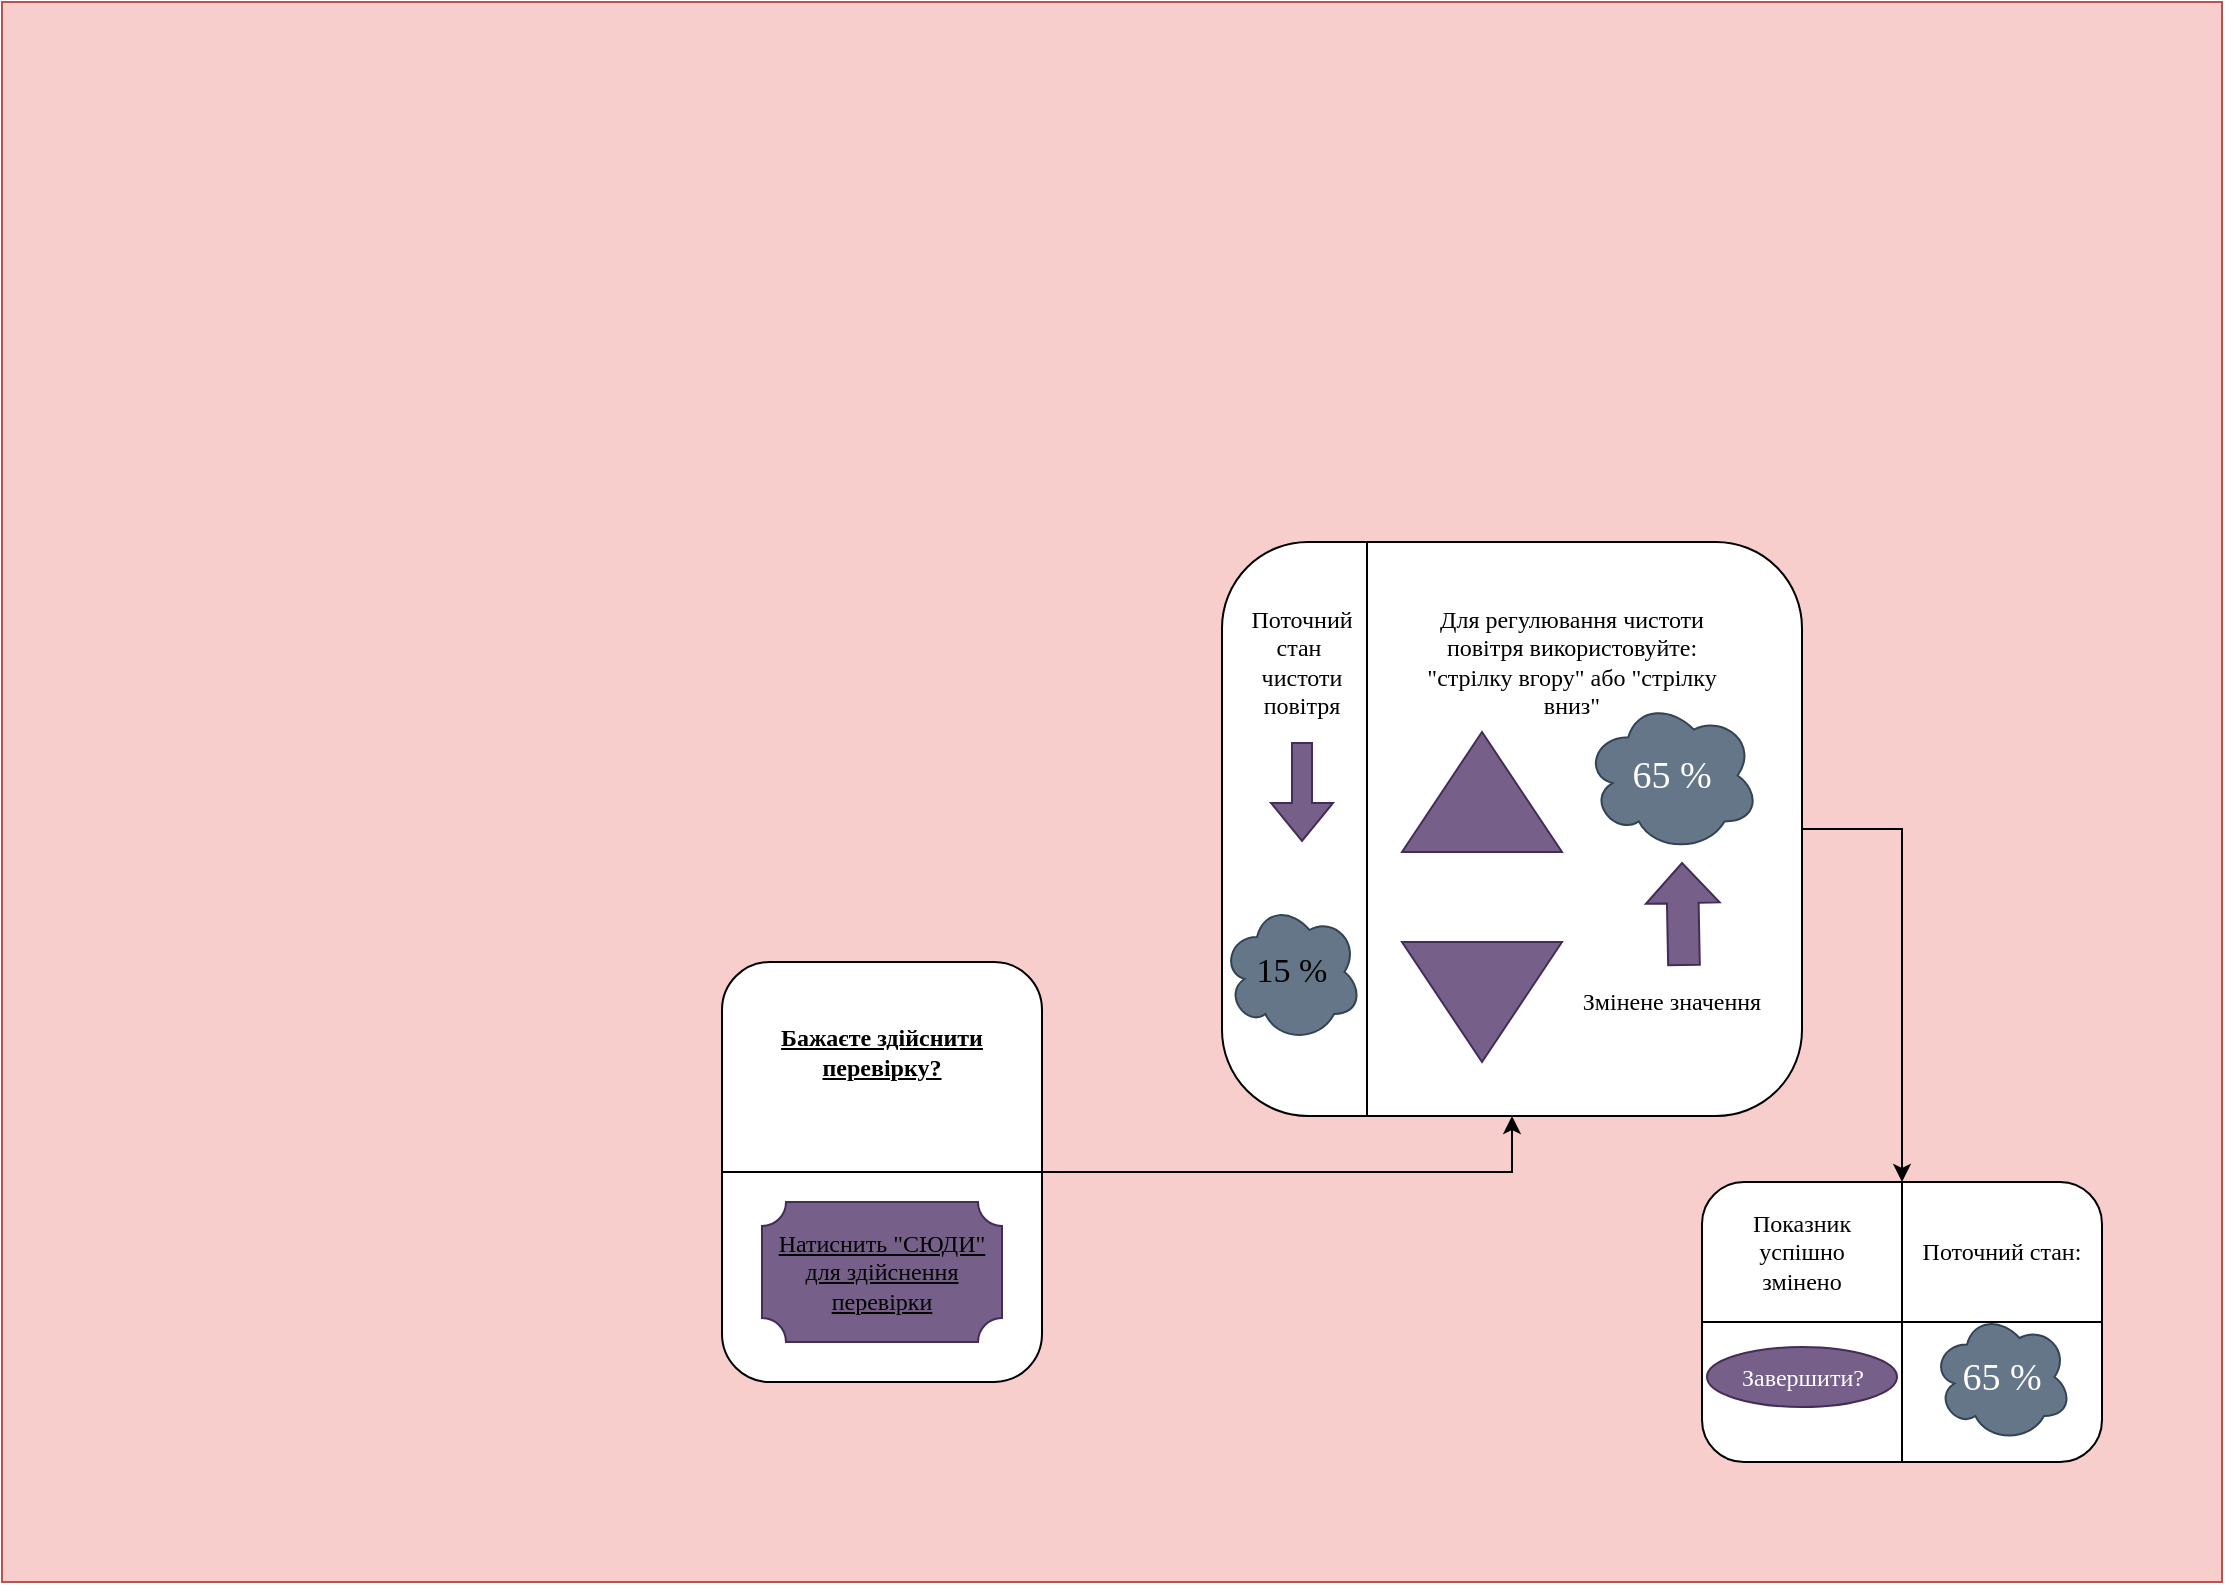 <mxfile version="21.7.5" type="device">
  <diagram name="Страница — 1" id="K8Wx1m4RjslwDhSuhDEU">
    <mxGraphModel dx="794" dy="517" grid="1" gridSize="10" guides="1" tooltips="1" connect="1" arrows="1" fold="1" page="1" pageScale="1" pageWidth="1169" pageHeight="827" math="0" shadow="0">
      <root>
        <mxCell id="0" />
        <mxCell id="1" parent="0" />
        <mxCell id="4CcN1vGno0O6_xGIugly-1" value="" style="rounded=0;whiteSpace=wrap;html=1;fillColor=#f8cecc;strokeColor=#b85450;" parent="1" vertex="1">
          <mxGeometry x="10" y="20" width="1110" height="790" as="geometry" />
        </mxCell>
        <mxCell id="0_5SW117yoGIcgHpQb6C-11" style="edgeStyle=orthogonalEdgeStyle;rounded=0;orthogonalLoop=1;jettySize=auto;html=1;exitX=1;exitY=0.5;exitDx=0;exitDy=0;entryX=0.5;entryY=1;entryDx=0;entryDy=0;" edge="1" parent="1" source="0_5SW117yoGIcgHpQb6C-1" target="0_5SW117yoGIcgHpQb6C-10">
          <mxGeometry relative="1" as="geometry" />
        </mxCell>
        <mxCell id="0_5SW117yoGIcgHpQb6C-1" value="" style="rounded=1;whiteSpace=wrap;html=1;" vertex="1" parent="1">
          <mxGeometry x="370" y="500" width="160" height="210" as="geometry" />
        </mxCell>
        <mxCell id="0_5SW117yoGIcgHpQb6C-4" value="" style="endArrow=none;html=1;rounded=0;entryX=1;entryY=0.5;entryDx=0;entryDy=0;exitX=0;exitY=0.5;exitDx=0;exitDy=0;" edge="1" parent="1" source="0_5SW117yoGIcgHpQb6C-1" target="0_5SW117yoGIcgHpQb6C-1">
          <mxGeometry width="50" height="50" relative="1" as="geometry">
            <mxPoint x="170" y="560" as="sourcePoint" />
            <mxPoint x="220" y="510" as="targetPoint" />
          </mxGeometry>
        </mxCell>
        <mxCell id="0_5SW117yoGIcgHpQb6C-5" value="&lt;b&gt;&lt;u&gt;&lt;font face=&quot;Georgia&quot;&gt;Бажаєте здійснити перевірку?&lt;/font&gt;&lt;/u&gt;&lt;/b&gt;" style="text;html=1;strokeColor=none;fillColor=none;align=center;verticalAlign=middle;whiteSpace=wrap;rounded=0;" vertex="1" parent="1">
          <mxGeometry x="380" y="500" width="140" height="90" as="geometry" />
        </mxCell>
        <mxCell id="0_5SW117yoGIcgHpQb6C-8" value="" style="verticalLabelPosition=bottom;verticalAlign=top;html=1;shape=mxgraph.basic.plaque;dx=6;whiteSpace=wrap;fillColor=#76608a;strokeColor=#432D57;fontColor=#ffffff;" vertex="1" parent="1">
          <mxGeometry x="390" y="620" width="120" height="70" as="geometry" />
        </mxCell>
        <mxCell id="0_5SW117yoGIcgHpQb6C-9" value="&lt;u style=&quot;border-color: var(--border-color);&quot;&gt;&lt;font face=&quot;Georgia&quot;&gt;Натиснить &quot;СЮДИ&quot; для здійснення перевірки&lt;/font&gt;&lt;/u&gt;" style="text;html=1;strokeColor=none;fillColor=none;align=center;verticalAlign=middle;whiteSpace=wrap;rounded=0;" vertex="1" parent="1">
          <mxGeometry x="390" y="635" width="120" height="40" as="geometry" />
        </mxCell>
        <mxCell id="0_5SW117yoGIcgHpQb6C-28" style="edgeStyle=orthogonalEdgeStyle;rounded=0;orthogonalLoop=1;jettySize=auto;html=1;exitX=1;exitY=0.5;exitDx=0;exitDy=0;" edge="1" parent="1" source="0_5SW117yoGIcgHpQb6C-10" target="0_5SW117yoGIcgHpQb6C-26">
          <mxGeometry relative="1" as="geometry" />
        </mxCell>
        <mxCell id="0_5SW117yoGIcgHpQb6C-10" value="" style="rounded=1;whiteSpace=wrap;html=1;" vertex="1" parent="1">
          <mxGeometry x="620" y="290" width="290" height="287" as="geometry" />
        </mxCell>
        <mxCell id="0_5SW117yoGIcgHpQb6C-12" value="" style="endArrow=none;html=1;rounded=0;entryX=0.25;entryY=0;entryDx=0;entryDy=0;exitX=0.25;exitY=1;exitDx=0;exitDy=0;" edge="1" parent="1" source="0_5SW117yoGIcgHpQb6C-10" target="0_5SW117yoGIcgHpQb6C-10">
          <mxGeometry width="50" height="50" relative="1" as="geometry">
            <mxPoint x="640" y="480" as="sourcePoint" />
            <mxPoint x="690" y="430" as="targetPoint" />
          </mxGeometry>
        </mxCell>
        <mxCell id="0_5SW117yoGIcgHpQb6C-13" value="&lt;font face=&quot;Georgia&quot;&gt;Поточний&lt;br&gt;стан&amp;nbsp;&lt;br&gt;чистоти&lt;br&gt;повітря&lt;/font&gt;" style="text;html=1;strokeColor=none;fillColor=none;align=center;verticalAlign=middle;whiteSpace=wrap;rounded=0;" vertex="1" parent="1">
          <mxGeometry x="630" y="310" width="60" height="80" as="geometry" />
        </mxCell>
        <mxCell id="0_5SW117yoGIcgHpQb6C-14" value="" style="shape=flexArrow;endArrow=classic;html=1;rounded=0;exitX=0.5;exitY=1;exitDx=0;exitDy=0;fillColor=#76608a;strokeColor=#432D57;" edge="1" parent="1" source="0_5SW117yoGIcgHpQb6C-13">
          <mxGeometry width="50" height="50" relative="1" as="geometry">
            <mxPoint x="650" y="439.996" as="sourcePoint" />
            <mxPoint x="660" y="440" as="targetPoint" />
          </mxGeometry>
        </mxCell>
        <mxCell id="0_5SW117yoGIcgHpQb6C-15" value="" style="ellipse;shape=cloud;whiteSpace=wrap;html=1;fillColor=#647687;fontColor=#ffffff;strokeColor=#314354;" vertex="1" parent="1">
          <mxGeometry x="620" y="470" width="70" height="70" as="geometry" />
        </mxCell>
        <mxCell id="0_5SW117yoGIcgHpQb6C-16" value="&lt;font face=&quot;Georgia&quot; style=&quot;font-size: 17px;&quot;&gt;15 %&lt;/font&gt;" style="text;html=1;strokeColor=none;fillColor=none;align=center;verticalAlign=middle;whiteSpace=wrap;rounded=0;" vertex="1" parent="1">
          <mxGeometry x="625" y="490" width="60" height="30" as="geometry" />
        </mxCell>
        <mxCell id="0_5SW117yoGIcgHpQb6C-17" value="&lt;font face=&quot;Georgia&quot;&gt;Для регулювання чистоти повітря використовуйте: &quot;стрілку вгору&quot; або &quot;стрілку вниз&quot;&lt;/font&gt;" style="text;html=1;strokeColor=none;fillColor=none;align=center;verticalAlign=middle;whiteSpace=wrap;rounded=0;" vertex="1" parent="1">
          <mxGeometry x="710" y="295" width="170" height="110" as="geometry" />
        </mxCell>
        <mxCell id="0_5SW117yoGIcgHpQb6C-18" value="" style="triangle;whiteSpace=wrap;html=1;rotation=90;fillColor=#76608a;fontColor=#ffffff;strokeColor=#432D57;" vertex="1" parent="1">
          <mxGeometry x="720" y="480" width="60" height="80" as="geometry" />
        </mxCell>
        <mxCell id="0_5SW117yoGIcgHpQb6C-19" value="" style="triangle;whiteSpace=wrap;html=1;direction=south;rotation=-180;fillColor=#76608a;fontColor=#ffffff;strokeColor=#432D57;" vertex="1" parent="1">
          <mxGeometry x="710" y="385" width="80" height="60" as="geometry" />
        </mxCell>
        <mxCell id="0_5SW117yoGIcgHpQb6C-20" value="&lt;font face=&quot;Georgia&quot;&gt;Змінене значення&lt;/font&gt;" style="text;html=1;strokeColor=none;fillColor=none;align=center;verticalAlign=middle;whiteSpace=wrap;rounded=0;" vertex="1" parent="1">
          <mxGeometry x="790" y="500" width="110" height="40" as="geometry" />
        </mxCell>
        <mxCell id="0_5SW117yoGIcgHpQb6C-22" value="&lt;font face=&quot;Georgia&quot; style=&quot;font-size: 19px;&quot;&gt;65 %&lt;/font&gt;" style="ellipse;shape=cloud;whiteSpace=wrap;html=1;fillColor=#647687;fontColor=#ffffff;strokeColor=#314354;" vertex="1" parent="1">
          <mxGeometry x="801.25" y="368.5" width="87.5" height="76.5" as="geometry" />
        </mxCell>
        <mxCell id="0_5SW117yoGIcgHpQb6C-25" value="" style="shape=flexArrow;endArrow=classic;html=1;rounded=0;fillColor=#76608a;strokeColor=#432D57;width=15.833;endSize=6.35;" edge="1" parent="1">
          <mxGeometry width="50" height="50" relative="1" as="geometry">
            <mxPoint x="851" y="502" as="sourcePoint" />
            <mxPoint x="850" y="450" as="targetPoint" />
          </mxGeometry>
        </mxCell>
        <mxCell id="0_5SW117yoGIcgHpQb6C-26" value="" style="rounded=1;whiteSpace=wrap;html=1;" vertex="1" parent="1">
          <mxGeometry x="860" y="610" width="200" height="140" as="geometry" />
        </mxCell>
        <mxCell id="0_5SW117yoGIcgHpQb6C-29" value="" style="endArrow=none;html=1;rounded=0;exitX=0.5;exitY=1;exitDx=0;exitDy=0;entryX=0.5;entryY=0;entryDx=0;entryDy=0;" edge="1" parent="1" source="0_5SW117yoGIcgHpQb6C-26" target="0_5SW117yoGIcgHpQb6C-26">
          <mxGeometry width="50" height="50" relative="1" as="geometry">
            <mxPoint x="780" y="650" as="sourcePoint" />
            <mxPoint x="830" y="600" as="targetPoint" />
          </mxGeometry>
        </mxCell>
        <mxCell id="0_5SW117yoGIcgHpQb6C-30" value="&lt;font face=&quot;Georgia&quot;&gt;Показник успішно змінено&lt;/font&gt;" style="text;html=1;strokeColor=none;fillColor=none;align=center;verticalAlign=middle;whiteSpace=wrap;rounded=0;" vertex="1" parent="1">
          <mxGeometry x="880" y="615" width="60" height="60" as="geometry" />
        </mxCell>
        <mxCell id="0_5SW117yoGIcgHpQb6C-31" value="&lt;font face=&quot;Georgia&quot;&gt;Поточний стан:&lt;/font&gt;" style="text;html=1;strokeColor=none;fillColor=none;align=center;verticalAlign=middle;whiteSpace=wrap;rounded=0;" vertex="1" parent="1">
          <mxGeometry x="960" y="620" width="100" height="50" as="geometry" />
        </mxCell>
        <mxCell id="0_5SW117yoGIcgHpQb6C-32" value="" style="endArrow=none;html=1;rounded=0;entryX=1;entryY=0.5;entryDx=0;entryDy=0;" edge="1" parent="1" target="0_5SW117yoGIcgHpQb6C-26">
          <mxGeometry width="50" height="50" relative="1" as="geometry">
            <mxPoint x="960" y="680" as="sourcePoint" />
            <mxPoint x="830" y="600" as="targetPoint" />
          </mxGeometry>
        </mxCell>
        <mxCell id="0_5SW117yoGIcgHpQb6C-33" value="&lt;font face=&quot;Georgia&quot; style=&quot;font-size: 19px;&quot;&gt;65 %&lt;/font&gt;" style="ellipse;shape=cloud;whiteSpace=wrap;html=1;fillColor=#647687;fontColor=#ffffff;strokeColor=#314354;" vertex="1" parent="1">
          <mxGeometry x="975" y="675" width="70" height="65" as="geometry" />
        </mxCell>
        <mxCell id="0_5SW117yoGIcgHpQb6C-34" value="" style="endArrow=none;html=1;rounded=0;exitX=0;exitY=0.5;exitDx=0;exitDy=0;" edge="1" parent="1" source="0_5SW117yoGIcgHpQb6C-26">
          <mxGeometry width="50" height="50" relative="1" as="geometry">
            <mxPoint x="780" y="690" as="sourcePoint" />
            <mxPoint x="960" y="680" as="targetPoint" />
          </mxGeometry>
        </mxCell>
        <mxCell id="0_5SW117yoGIcgHpQb6C-35" value="&lt;font face=&quot;Georgia&quot;&gt;Завершити?&lt;/font&gt;" style="ellipse;whiteSpace=wrap;html=1;fillColor=#76608a;fontColor=#ffffff;strokeColor=#432D57;" vertex="1" parent="1">
          <mxGeometry x="862.5" y="692.5" width="95" height="30" as="geometry" />
        </mxCell>
      </root>
    </mxGraphModel>
  </diagram>
</mxfile>
